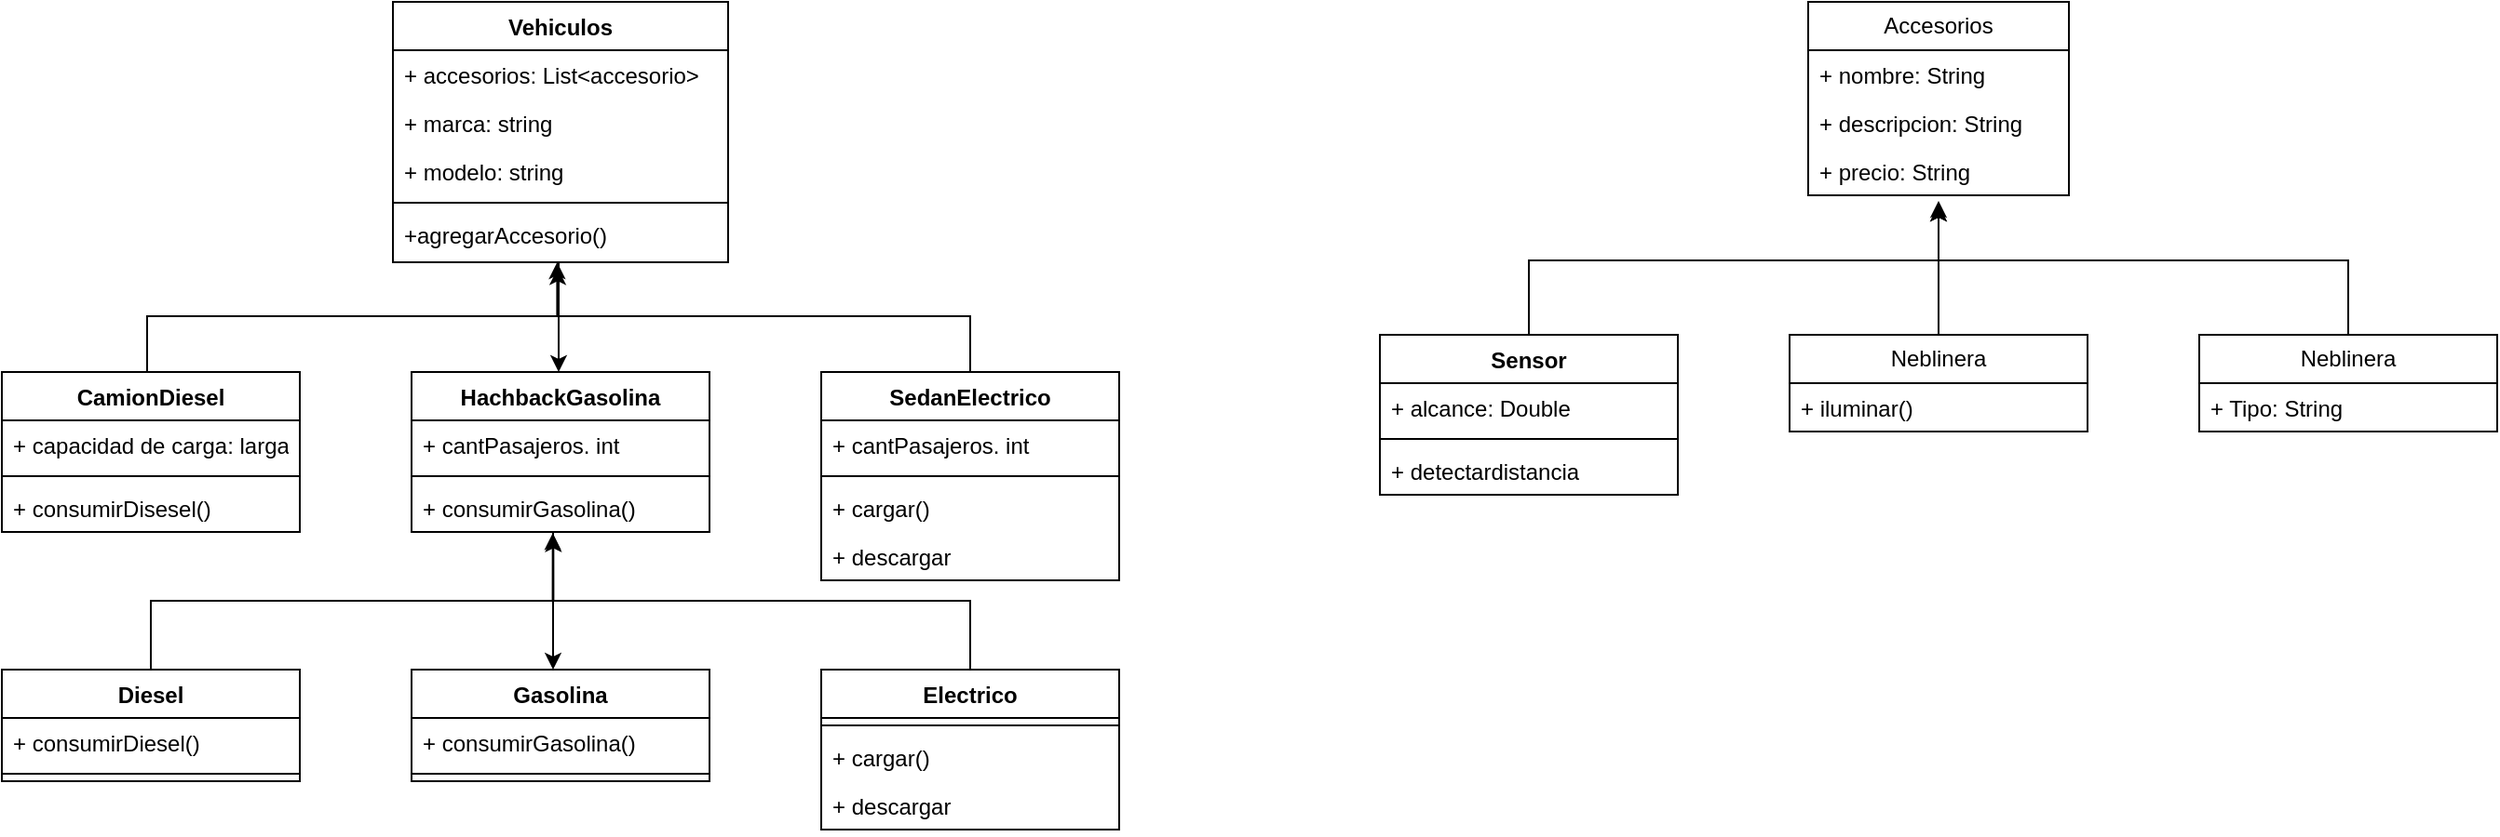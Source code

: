 <mxfile version="24.7.2" type="google">
  <diagram name="Página-1" id="wcegcstinaNNNihm9pS7">
    <mxGraphModel grid="1" page="1" gridSize="10" guides="1" tooltips="1" connect="1" arrows="1" fold="1" pageScale="1" pageWidth="827" pageHeight="1169" math="0" shadow="0">
      <root>
        <mxCell id="0" />
        <mxCell id="1" parent="0" />
        <mxCell id="s6B8HqWglUOrFI8l4i8_-64" style="edgeStyle=orthogonalEdgeStyle;rounded=0;orthogonalLoop=1;jettySize=auto;html=1;entryX=0.5;entryY=0;entryDx=0;entryDy=0;" edge="1" parent="1">
          <mxGeometry relative="1" as="geometry">
            <mxPoint x="219" y="191" as="sourcePoint" />
            <mxPoint x="219" y="250" as="targetPoint" />
          </mxGeometry>
        </mxCell>
        <mxCell id="s6B8HqWglUOrFI8l4i8_-2" value="&lt;font style=&quot;vertical-align: inherit;&quot;&gt;&lt;font style=&quot;vertical-align: inherit;&quot;&gt;Vehiculos&lt;/font&gt;&lt;/font&gt;" style="swimlane;fontStyle=1;align=center;verticalAlign=top;childLayout=stackLayout;horizontal=1;startSize=26;horizontalStack=0;resizeParent=1;resizeParentMax=0;resizeLast=0;collapsible=1;marginBottom=0;whiteSpace=wrap;html=1;" vertex="1" parent="1">
          <mxGeometry x="130" y="51" width="180" height="140" as="geometry" />
        </mxCell>
        <mxCell id="s6B8HqWglUOrFI8l4i8_-3" value="&lt;font style=&quot;vertical-align: inherit;&quot;&gt;&lt;font style=&quot;vertical-align: inherit;&quot;&gt;&lt;font style=&quot;vertical-align: inherit;&quot;&gt;&lt;font style=&quot;vertical-align: inherit;&quot;&gt;+ accesorios: List&amp;lt;accesorio&amp;gt;&lt;/font&gt;&lt;/font&gt;&lt;/font&gt;&lt;/font&gt;" style="text;strokeColor=none;fillColor=none;align=left;verticalAlign=top;spacingLeft=4;spacingRight=4;overflow=hidden;rotatable=0;points=[[0,0.5],[1,0.5]];portConstraint=eastwest;whiteSpace=wrap;html=1;" vertex="1" parent="s6B8HqWglUOrFI8l4i8_-2">
          <mxGeometry y="26" width="180" height="26" as="geometry" />
        </mxCell>
        <mxCell id="s6B8HqWglUOrFI8l4i8_-6" value="&lt;font style=&quot;vertical-align: inherit;&quot;&gt;&lt;font style=&quot;vertical-align: inherit;&quot;&gt;&lt;font style=&quot;vertical-align: inherit;&quot;&gt;&lt;font style=&quot;vertical-align: inherit;&quot;&gt;&lt;font style=&quot;vertical-align: inherit;&quot;&gt;&lt;font style=&quot;vertical-align: inherit;&quot;&gt;+ marca: string&lt;/font&gt;&lt;/font&gt;&lt;/font&gt;&lt;/font&gt;&lt;/font&gt;&lt;/font&gt;" style="text;strokeColor=none;fillColor=none;align=left;verticalAlign=top;spacingLeft=4;spacingRight=4;overflow=hidden;rotatable=0;points=[[0,0.5],[1,0.5]];portConstraint=eastwest;whiteSpace=wrap;html=1;" vertex="1" parent="s6B8HqWglUOrFI8l4i8_-2">
          <mxGeometry y="52" width="180" height="26" as="geometry" />
        </mxCell>
        <mxCell id="s6B8HqWglUOrFI8l4i8_-7" value="&lt;font style=&quot;vertical-align: inherit;&quot;&gt;&lt;font style=&quot;vertical-align: inherit;&quot;&gt;&lt;font style=&quot;vertical-align: inherit;&quot;&gt;&lt;font style=&quot;vertical-align: inherit;&quot;&gt;&lt;font style=&quot;vertical-align: inherit;&quot;&gt;&lt;font style=&quot;vertical-align: inherit;&quot;&gt;&lt;font style=&quot;vertical-align: inherit;&quot;&gt;&lt;font style=&quot;vertical-align: inherit;&quot;&gt;+ modelo: string&lt;/font&gt;&lt;/font&gt;&lt;/font&gt;&lt;/font&gt;&lt;/font&gt;&lt;/font&gt;&lt;/font&gt;&lt;/font&gt;" style="text;strokeColor=none;fillColor=none;align=left;verticalAlign=top;spacingLeft=4;spacingRight=4;overflow=hidden;rotatable=0;points=[[0,0.5],[1,0.5]];portConstraint=eastwest;whiteSpace=wrap;html=1;" vertex="1" parent="s6B8HqWglUOrFI8l4i8_-2">
          <mxGeometry y="78" width="180" height="26" as="geometry" />
        </mxCell>
        <mxCell id="s6B8HqWglUOrFI8l4i8_-4" value="" style="line;strokeWidth=1;fillColor=none;align=left;verticalAlign=middle;spacingTop=-1;spacingLeft=3;spacingRight=3;rotatable=0;labelPosition=right;points=[];portConstraint=eastwest;strokeColor=inherit;" vertex="1" parent="s6B8HqWglUOrFI8l4i8_-2">
          <mxGeometry y="104" width="180" height="8" as="geometry" />
        </mxCell>
        <mxCell id="s6B8HqWglUOrFI8l4i8_-5" value="&lt;font style=&quot;vertical-align: inherit;&quot;&gt;&lt;font style=&quot;vertical-align: inherit;&quot;&gt;&lt;font style=&quot;vertical-align: inherit;&quot;&gt;&lt;font style=&quot;vertical-align: inherit;&quot;&gt;&lt;font style=&quot;vertical-align: inherit;&quot;&gt;&lt;font style=&quot;vertical-align: inherit;&quot;&gt;+agregarAccesorio()&lt;/font&gt;&lt;/font&gt;&lt;/font&gt;&lt;/font&gt;&lt;/font&gt;&lt;/font&gt;&lt;div&gt;&lt;font style=&quot;vertical-align: inherit;&quot;&gt;&lt;font style=&quot;vertical-align: inherit;&quot;&gt;&lt;font style=&quot;vertical-align: inherit;&quot;&gt;&lt;font style=&quot;vertical-align: inherit;&quot;&gt;&lt;font style=&quot;vertical-align: inherit;&quot;&gt;&lt;font style=&quot;vertical-align: inherit;&quot;&gt;&lt;br&gt;&lt;/font&gt;&lt;/font&gt;&lt;/font&gt;&lt;/font&gt;&lt;/font&gt;&lt;/font&gt;&lt;/div&gt;&lt;div&gt;&lt;font style=&quot;vertical-align: inherit;&quot;&gt;&lt;font style=&quot;vertical-align: inherit;&quot;&gt;&lt;font style=&quot;vertical-align: inherit;&quot;&gt;&lt;font style=&quot;vertical-align: inherit;&quot;&gt;&lt;font style=&quot;vertical-align: inherit;&quot;&gt;&lt;font style=&quot;vertical-align: inherit;&quot;&gt;&lt;br&gt;&lt;/font&gt;&lt;/font&gt;&lt;/font&gt;&lt;/font&gt;&lt;/font&gt;&lt;/font&gt;&lt;/div&gt;" style="text;strokeColor=none;fillColor=none;align=left;verticalAlign=top;spacingLeft=4;spacingRight=4;overflow=hidden;rotatable=0;points=[[0,0.5],[1,0.5]];portConstraint=eastwest;whiteSpace=wrap;html=1;" vertex="1" parent="s6B8HqWglUOrFI8l4i8_-2">
          <mxGeometry y="112" width="180" height="28" as="geometry" />
        </mxCell>
        <mxCell id="s6B8HqWglUOrFI8l4i8_-8" value="&lt;font style=&quot;vertical-align: inherit;&quot;&gt;&lt;font style=&quot;vertical-align: inherit;&quot;&gt;CamionDiesel&lt;/font&gt;&lt;/font&gt;" style="swimlane;fontStyle=1;align=center;verticalAlign=top;childLayout=stackLayout;horizontal=1;startSize=26;horizontalStack=0;resizeParent=1;resizeParentMax=0;resizeLast=0;collapsible=1;marginBottom=0;whiteSpace=wrap;html=1;" vertex="1" parent="1">
          <mxGeometry x="-80" y="250" width="160" height="86" as="geometry" />
        </mxCell>
        <mxCell id="s6B8HqWglUOrFI8l4i8_-9" value="&lt;font style=&quot;vertical-align: inherit;&quot;&gt;&lt;font style=&quot;vertical-align: inherit;&quot;&gt;&lt;font style=&quot;vertical-align: inherit;&quot;&gt;&lt;font style=&quot;vertical-align: inherit;&quot;&gt;+ capacidad de carga: larga&lt;/font&gt;&lt;/font&gt;&lt;/font&gt;&lt;/font&gt;" style="text;strokeColor=none;fillColor=none;align=left;verticalAlign=top;spacingLeft=4;spacingRight=4;overflow=hidden;rotatable=0;points=[[0,0.5],[1,0.5]];portConstraint=eastwest;whiteSpace=wrap;html=1;" vertex="1" parent="s6B8HqWglUOrFI8l4i8_-8">
          <mxGeometry y="26" width="160" height="26" as="geometry" />
        </mxCell>
        <mxCell id="s6B8HqWglUOrFI8l4i8_-10" value="" style="line;strokeWidth=1;fillColor=none;align=left;verticalAlign=middle;spacingTop=-1;spacingLeft=3;spacingRight=3;rotatable=0;labelPosition=right;points=[];portConstraint=eastwest;strokeColor=inherit;" vertex="1" parent="s6B8HqWglUOrFI8l4i8_-8">
          <mxGeometry y="52" width="160" height="8" as="geometry" />
        </mxCell>
        <mxCell id="s6B8HqWglUOrFI8l4i8_-11" value="&lt;font style=&quot;vertical-align: inherit;&quot;&gt;&lt;font style=&quot;vertical-align: inherit;&quot;&gt;&lt;font style=&quot;vertical-align: inherit;&quot;&gt;&lt;font style=&quot;vertical-align: inherit;&quot;&gt;&lt;font style=&quot;vertical-align: inherit;&quot;&gt;&lt;font style=&quot;vertical-align: inherit;&quot;&gt;+ consumirDisesel()&lt;/font&gt;&lt;/font&gt;&lt;/font&gt;&lt;/font&gt;&lt;/font&gt;&lt;/font&gt;" style="text;strokeColor=none;fillColor=none;align=left;verticalAlign=top;spacingLeft=4;spacingRight=4;overflow=hidden;rotatable=0;points=[[0,0.5],[1,0.5]];portConstraint=eastwest;whiteSpace=wrap;html=1;" vertex="1" parent="s6B8HqWglUOrFI8l4i8_-8">
          <mxGeometry y="60" width="160" height="26" as="geometry" />
        </mxCell>
        <mxCell id="s6B8HqWglUOrFI8l4i8_-68" style="edgeStyle=orthogonalEdgeStyle;rounded=0;orthogonalLoop=1;jettySize=auto;html=1;entryX=0.5;entryY=0;entryDx=0;entryDy=0;" edge="1" parent="1">
          <mxGeometry relative="1" as="geometry">
            <mxPoint x="216.0" y="336.0" as="sourcePoint" />
            <mxPoint x="216.0" y="410" as="targetPoint" />
          </mxGeometry>
        </mxCell>
        <mxCell id="s6B8HqWglUOrFI8l4i8_-12" value="&lt;font style=&quot;vertical-align: inherit;&quot;&gt;&lt;font style=&quot;vertical-align: inherit;&quot;&gt;&lt;font style=&quot;vertical-align: inherit;&quot;&gt;&lt;font style=&quot;vertical-align: inherit;&quot;&gt;HachbackGasolina&lt;/font&gt;&lt;/font&gt;&lt;/font&gt;&lt;/font&gt;" style="swimlane;fontStyle=1;align=center;verticalAlign=top;childLayout=stackLayout;horizontal=1;startSize=26;horizontalStack=0;resizeParent=1;resizeParentMax=0;resizeLast=0;collapsible=1;marginBottom=0;whiteSpace=wrap;html=1;" vertex="1" parent="1">
          <mxGeometry x="140" y="250" width="160" height="86" as="geometry" />
        </mxCell>
        <mxCell id="s6B8HqWglUOrFI8l4i8_-13" value="&lt;font style=&quot;vertical-align: inherit;&quot;&gt;&lt;font style=&quot;vertical-align: inherit;&quot;&gt;+ cantPasajeros. int&lt;/font&gt;&lt;/font&gt;" style="text;strokeColor=none;fillColor=none;align=left;verticalAlign=top;spacingLeft=4;spacingRight=4;overflow=hidden;rotatable=0;points=[[0,0.5],[1,0.5]];portConstraint=eastwest;whiteSpace=wrap;html=1;" vertex="1" parent="s6B8HqWglUOrFI8l4i8_-12">
          <mxGeometry y="26" width="160" height="26" as="geometry" />
        </mxCell>
        <mxCell id="s6B8HqWglUOrFI8l4i8_-14" value="" style="line;strokeWidth=1;fillColor=none;align=left;verticalAlign=middle;spacingTop=-1;spacingLeft=3;spacingRight=3;rotatable=0;labelPosition=right;points=[];portConstraint=eastwest;strokeColor=inherit;" vertex="1" parent="s6B8HqWglUOrFI8l4i8_-12">
          <mxGeometry y="52" width="160" height="8" as="geometry" />
        </mxCell>
        <mxCell id="s6B8HqWglUOrFI8l4i8_-15" value="&lt;font style=&quot;vertical-align: inherit;&quot;&gt;&lt;font style=&quot;vertical-align: inherit;&quot;&gt;&lt;font style=&quot;vertical-align: inherit;&quot;&gt;&lt;font style=&quot;vertical-align: inherit;&quot;&gt;+ consumirGasolina()&lt;/font&gt;&lt;/font&gt;&lt;/font&gt;&lt;/font&gt;" style="text;strokeColor=none;fillColor=none;align=left;verticalAlign=top;spacingLeft=4;spacingRight=4;overflow=hidden;rotatable=0;points=[[0,0.5],[1,0.5]];portConstraint=eastwest;whiteSpace=wrap;html=1;" vertex="1" parent="s6B8HqWglUOrFI8l4i8_-12">
          <mxGeometry y="60" width="160" height="26" as="geometry" />
        </mxCell>
        <mxCell id="s6B8HqWglUOrFI8l4i8_-16" value="&lt;font style=&quot;vertical-align: inherit;&quot;&gt;&lt;font style=&quot;vertical-align: inherit;&quot;&gt;SedanElectrico&lt;/font&gt;&lt;/font&gt;" style="swimlane;fontStyle=1;align=center;verticalAlign=top;childLayout=stackLayout;horizontal=1;startSize=26;horizontalStack=0;resizeParent=1;resizeParentMax=0;resizeLast=0;collapsible=1;marginBottom=0;whiteSpace=wrap;html=1;" vertex="1" parent="1">
          <mxGeometry x="360" y="250" width="160" height="112" as="geometry" />
        </mxCell>
        <mxCell id="s6B8HqWglUOrFI8l4i8_-17" value="&lt;font style=&quot;vertical-align: inherit;&quot;&gt;&lt;font style=&quot;vertical-align: inherit;&quot;&gt;+ cantPasajeros. int&lt;/font&gt;&lt;/font&gt;" style="text;strokeColor=none;fillColor=none;align=left;verticalAlign=top;spacingLeft=4;spacingRight=4;overflow=hidden;rotatable=0;points=[[0,0.5],[1,0.5]];portConstraint=eastwest;whiteSpace=wrap;html=1;" vertex="1" parent="s6B8HqWglUOrFI8l4i8_-16">
          <mxGeometry y="26" width="160" height="26" as="geometry" />
        </mxCell>
        <mxCell id="s6B8HqWglUOrFI8l4i8_-18" value="" style="line;strokeWidth=1;fillColor=none;align=left;verticalAlign=middle;spacingTop=-1;spacingLeft=3;spacingRight=3;rotatable=0;labelPosition=right;points=[];portConstraint=eastwest;strokeColor=inherit;" vertex="1" parent="s6B8HqWglUOrFI8l4i8_-16">
          <mxGeometry y="52" width="160" height="8" as="geometry" />
        </mxCell>
        <mxCell id="s6B8HqWglUOrFI8l4i8_-19" value="&lt;font style=&quot;vertical-align: inherit;&quot;&gt;&lt;font style=&quot;vertical-align: inherit;&quot;&gt;&lt;font style=&quot;vertical-align: inherit;&quot;&gt;&lt;font style=&quot;vertical-align: inherit;&quot;&gt;&lt;font style=&quot;vertical-align: inherit;&quot;&gt;&lt;font style=&quot;vertical-align: inherit;&quot;&gt;+ cargar()&lt;/font&gt;&lt;/font&gt;&lt;/font&gt;&lt;/font&gt;&lt;/font&gt;&lt;/font&gt;" style="text;strokeColor=none;fillColor=none;align=left;verticalAlign=top;spacingLeft=4;spacingRight=4;overflow=hidden;rotatable=0;points=[[0,0.5],[1,0.5]];portConstraint=eastwest;whiteSpace=wrap;html=1;" vertex="1" parent="s6B8HqWglUOrFI8l4i8_-16">
          <mxGeometry y="60" width="160" height="26" as="geometry" />
        </mxCell>
        <mxCell id="s6B8HqWglUOrFI8l4i8_-20" value="&lt;font style=&quot;vertical-align: inherit;&quot;&gt;&lt;font style=&quot;vertical-align: inherit;&quot;&gt;&lt;font style=&quot;vertical-align: inherit;&quot;&gt;&lt;font style=&quot;vertical-align: inherit;&quot;&gt;&lt;font style=&quot;vertical-align: inherit;&quot;&gt;&lt;font style=&quot;vertical-align: inherit;&quot;&gt;&lt;font style=&quot;vertical-align: inherit;&quot;&gt;&lt;font style=&quot;vertical-align: inherit;&quot;&gt;+ descargar&lt;/font&gt;&lt;/font&gt;&lt;/font&gt;&lt;/font&gt;&lt;/font&gt;&lt;/font&gt;&lt;/font&gt;&lt;/font&gt;" style="text;strokeColor=none;fillColor=none;align=left;verticalAlign=top;spacingLeft=4;spacingRight=4;overflow=hidden;rotatable=0;points=[[0,0.5],[1,0.5]];portConstraint=eastwest;whiteSpace=wrap;html=1;" vertex="1" parent="s6B8HqWglUOrFI8l4i8_-16">
          <mxGeometry y="86" width="160" height="26" as="geometry" />
        </mxCell>
        <mxCell id="s6B8HqWglUOrFI8l4i8_-30" value="&lt;font style=&quot;vertical-align: inherit;&quot;&gt;&lt;font style=&quot;vertical-align: inherit;&quot;&gt;Diesel&lt;/font&gt;&lt;/font&gt;" style="swimlane;fontStyle=1;align=center;verticalAlign=top;childLayout=stackLayout;horizontal=1;startSize=26;horizontalStack=0;resizeParent=1;resizeParentMax=0;resizeLast=0;collapsible=1;marginBottom=0;whiteSpace=wrap;html=1;" vertex="1" parent="1">
          <mxGeometry x="-80" y="410" width="160" height="60" as="geometry" />
        </mxCell>
        <mxCell id="s6B8HqWglUOrFI8l4i8_-31" value="&lt;font style=&quot;vertical-align: inherit;&quot;&gt;&lt;font style=&quot;vertical-align: inherit;&quot;&gt;+ consumirDiesel()&lt;/font&gt;&lt;/font&gt;" style="text;strokeColor=none;fillColor=none;align=left;verticalAlign=top;spacingLeft=4;spacingRight=4;overflow=hidden;rotatable=0;points=[[0,0.5],[1,0.5]];portConstraint=eastwest;whiteSpace=wrap;html=1;" vertex="1" parent="s6B8HqWglUOrFI8l4i8_-30">
          <mxGeometry y="26" width="160" height="26" as="geometry" />
        </mxCell>
        <mxCell id="s6B8HqWglUOrFI8l4i8_-32" value="" style="line;strokeWidth=1;fillColor=none;align=left;verticalAlign=middle;spacingTop=-1;spacingLeft=3;spacingRight=3;rotatable=0;labelPosition=right;points=[];portConstraint=eastwest;strokeColor=inherit;" vertex="1" parent="s6B8HqWglUOrFI8l4i8_-30">
          <mxGeometry y="52" width="160" height="8" as="geometry" />
        </mxCell>
        <mxCell id="s6B8HqWglUOrFI8l4i8_-35" value="&lt;font style=&quot;vertical-align: inherit;&quot;&gt;&lt;font style=&quot;vertical-align: inherit;&quot;&gt;Gasolina&lt;/font&gt;&lt;/font&gt;" style="swimlane;fontStyle=1;align=center;verticalAlign=top;childLayout=stackLayout;horizontal=1;startSize=26;horizontalStack=0;resizeParent=1;resizeParentMax=0;resizeLast=0;collapsible=1;marginBottom=0;whiteSpace=wrap;html=1;" vertex="1" parent="1">
          <mxGeometry x="140" y="410" width="160" height="60" as="geometry" />
        </mxCell>
        <mxCell id="s6B8HqWglUOrFI8l4i8_-36" value="&lt;font style=&quot;vertical-align: inherit;&quot;&gt;&lt;font style=&quot;vertical-align: inherit;&quot;&gt;+ consumirGasolina()&lt;/font&gt;&lt;/font&gt;" style="text;strokeColor=none;fillColor=none;align=left;verticalAlign=top;spacingLeft=4;spacingRight=4;overflow=hidden;rotatable=0;points=[[0,0.5],[1,0.5]];portConstraint=eastwest;whiteSpace=wrap;html=1;" vertex="1" parent="s6B8HqWglUOrFI8l4i8_-35">
          <mxGeometry y="26" width="160" height="26" as="geometry" />
        </mxCell>
        <mxCell id="s6B8HqWglUOrFI8l4i8_-37" value="" style="line;strokeWidth=1;fillColor=none;align=left;verticalAlign=middle;spacingTop=-1;spacingLeft=3;spacingRight=3;rotatable=0;labelPosition=right;points=[];portConstraint=eastwest;strokeColor=inherit;" vertex="1" parent="s6B8HqWglUOrFI8l4i8_-35">
          <mxGeometry y="52" width="160" height="8" as="geometry" />
        </mxCell>
        <mxCell id="s6B8HqWglUOrFI8l4i8_-42" value="&lt;font style=&quot;vertical-align: inherit;&quot;&gt;&lt;font style=&quot;vertical-align: inherit;&quot;&gt;Electrico&lt;/font&gt;&lt;/font&gt;" style="swimlane;fontStyle=1;align=center;verticalAlign=top;childLayout=stackLayout;horizontal=1;startSize=26;horizontalStack=0;resizeParent=1;resizeParentMax=0;resizeLast=0;collapsible=1;marginBottom=0;whiteSpace=wrap;html=1;" vertex="1" parent="1">
          <mxGeometry x="360" y="410" width="160" height="86" as="geometry" />
        </mxCell>
        <mxCell id="s6B8HqWglUOrFI8l4i8_-44" value="" style="line;strokeWidth=1;fillColor=none;align=left;verticalAlign=middle;spacingTop=-1;spacingLeft=3;spacingRight=3;rotatable=0;labelPosition=right;points=[];portConstraint=eastwest;strokeColor=inherit;" vertex="1" parent="s6B8HqWglUOrFI8l4i8_-42">
          <mxGeometry y="26" width="160" height="8" as="geometry" />
        </mxCell>
        <mxCell id="s6B8HqWglUOrFI8l4i8_-45" value="&lt;font style=&quot;vertical-align: inherit;&quot;&gt;&lt;font style=&quot;vertical-align: inherit;&quot;&gt;&lt;font style=&quot;vertical-align: inherit;&quot;&gt;&lt;font style=&quot;vertical-align: inherit;&quot;&gt;&lt;font style=&quot;vertical-align: inherit;&quot;&gt;&lt;font style=&quot;vertical-align: inherit;&quot;&gt;+ cargar()&lt;/font&gt;&lt;/font&gt;&lt;/font&gt;&lt;/font&gt;&lt;/font&gt;&lt;/font&gt;" style="text;strokeColor=none;fillColor=none;align=left;verticalAlign=top;spacingLeft=4;spacingRight=4;overflow=hidden;rotatable=0;points=[[0,0.5],[1,0.5]];portConstraint=eastwest;whiteSpace=wrap;html=1;" vertex="1" parent="s6B8HqWglUOrFI8l4i8_-42">
          <mxGeometry y="34" width="160" height="26" as="geometry" />
        </mxCell>
        <mxCell id="s6B8HqWglUOrFI8l4i8_-46" value="&lt;font style=&quot;vertical-align: inherit;&quot;&gt;&lt;font style=&quot;vertical-align: inherit;&quot;&gt;&lt;font style=&quot;vertical-align: inherit;&quot;&gt;&lt;font style=&quot;vertical-align: inherit;&quot;&gt;&lt;font style=&quot;vertical-align: inherit;&quot;&gt;&lt;font style=&quot;vertical-align: inherit;&quot;&gt;&lt;font style=&quot;vertical-align: inherit;&quot;&gt;&lt;font style=&quot;vertical-align: inherit;&quot;&gt;+ descargar&lt;/font&gt;&lt;/font&gt;&lt;/font&gt;&lt;/font&gt;&lt;/font&gt;&lt;/font&gt;&lt;/font&gt;&lt;/font&gt;" style="text;strokeColor=none;fillColor=none;align=left;verticalAlign=top;spacingLeft=4;spacingRight=4;overflow=hidden;rotatable=0;points=[[0,0.5],[1,0.5]];portConstraint=eastwest;whiteSpace=wrap;html=1;" vertex="1" parent="s6B8HqWglUOrFI8l4i8_-42">
          <mxGeometry y="60" width="160" height="26" as="geometry" />
        </mxCell>
        <mxCell id="s6B8HqWglUOrFI8l4i8_-58" style="edgeStyle=orthogonalEdgeStyle;rounded=0;orthogonalLoop=1;jettySize=auto;html=1;entryX=0.503;entryY=1.114;entryDx=0;entryDy=0;entryPerimeter=0;" edge="1" parent="1">
          <mxGeometry relative="1" as="geometry">
            <mxPoint x="-2" y="250" as="sourcePoint" />
            <mxPoint x="218.54" y="194.192" as="targetPoint" />
            <Array as="points">
              <mxPoint x="-2" y="220" />
              <mxPoint x="219" y="220" />
            </Array>
          </mxGeometry>
        </mxCell>
        <mxCell id="s6B8HqWglUOrFI8l4i8_-59" style="edgeStyle=orthogonalEdgeStyle;rounded=0;orthogonalLoop=1;jettySize=auto;html=1;entryX=0.49;entryY=1;entryDx=0;entryDy=0;entryPerimeter=0;" edge="1" parent="1" source="s6B8HqWglUOrFI8l4i8_-16" target="s6B8HqWglUOrFI8l4i8_-5">
          <mxGeometry relative="1" as="geometry">
            <Array as="points">
              <mxPoint x="440" y="220" />
              <mxPoint x="218" y="220" />
            </Array>
          </mxGeometry>
        </mxCell>
        <mxCell id="s6B8HqWglUOrFI8l4i8_-65" style="edgeStyle=orthogonalEdgeStyle;rounded=0;orthogonalLoop=1;jettySize=auto;html=1;entryX=0.474;entryY=1.023;entryDx=0;entryDy=0;entryPerimeter=0;" edge="1" parent="1" source="s6B8HqWglUOrFI8l4i8_-30" target="s6B8HqWglUOrFI8l4i8_-15">
          <mxGeometry relative="1" as="geometry" />
        </mxCell>
        <mxCell id="s6B8HqWglUOrFI8l4i8_-67" style="edgeStyle=orthogonalEdgeStyle;rounded=0;orthogonalLoop=1;jettySize=auto;html=1;entryX=0.476;entryY=1.069;entryDx=0;entryDy=0;entryPerimeter=0;" edge="1" parent="1" target="s6B8HqWglUOrFI8l4i8_-15">
          <mxGeometry relative="1" as="geometry">
            <mxPoint x="440" y="410" as="sourcePoint" />
            <mxPoint x="215.44" y="341.99" as="targetPoint" />
            <Array as="points">
              <mxPoint x="440" y="373" />
              <mxPoint x="216" y="373" />
            </Array>
          </mxGeometry>
        </mxCell>
        <mxCell id="s6B8HqWglUOrFI8l4i8_-69" value="Accesorios" style="swimlane;fontStyle=0;childLayout=stackLayout;horizontal=1;startSize=26;fillColor=none;horizontalStack=0;resizeParent=1;resizeParentMax=0;resizeLast=0;collapsible=1;marginBottom=0;whiteSpace=wrap;html=1;" vertex="1" parent="1">
          <mxGeometry x="890" y="51" width="140" height="104" as="geometry" />
        </mxCell>
        <mxCell id="s6B8HqWglUOrFI8l4i8_-70" value="+ nombre: String" style="text;strokeColor=none;fillColor=none;align=left;verticalAlign=top;spacingLeft=4;spacingRight=4;overflow=hidden;rotatable=0;points=[[0,0.5],[1,0.5]];portConstraint=eastwest;whiteSpace=wrap;html=1;" vertex="1" parent="s6B8HqWglUOrFI8l4i8_-69">
          <mxGeometry y="26" width="140" height="26" as="geometry" />
        </mxCell>
        <mxCell id="s6B8HqWglUOrFI8l4i8_-71" value="+ descripcion: String" style="text;strokeColor=none;fillColor=none;align=left;verticalAlign=top;spacingLeft=4;spacingRight=4;overflow=hidden;rotatable=0;points=[[0,0.5],[1,0.5]];portConstraint=eastwest;whiteSpace=wrap;html=1;" vertex="1" parent="s6B8HqWglUOrFI8l4i8_-69">
          <mxGeometry y="52" width="140" height="26" as="geometry" />
        </mxCell>
        <mxCell id="s6B8HqWglUOrFI8l4i8_-72" value="+ precio: String" style="text;strokeColor=none;fillColor=none;align=left;verticalAlign=top;spacingLeft=4;spacingRight=4;overflow=hidden;rotatable=0;points=[[0,0.5],[1,0.5]];portConstraint=eastwest;whiteSpace=wrap;html=1;" vertex="1" parent="s6B8HqWglUOrFI8l4i8_-69">
          <mxGeometry y="78" width="140" height="26" as="geometry" />
        </mxCell>
        <mxCell id="s6B8HqWglUOrFI8l4i8_-73" value="Sensor" style="swimlane;fontStyle=1;align=center;verticalAlign=top;childLayout=stackLayout;horizontal=1;startSize=26;horizontalStack=0;resizeParent=1;resizeParentMax=0;resizeLast=0;collapsible=1;marginBottom=0;whiteSpace=wrap;html=1;" vertex="1" parent="1">
          <mxGeometry x="660" y="230" width="160" height="86" as="geometry" />
        </mxCell>
        <mxCell id="s6B8HqWglUOrFI8l4i8_-74" value="+ alcance: Double" style="text;strokeColor=none;fillColor=none;align=left;verticalAlign=top;spacingLeft=4;spacingRight=4;overflow=hidden;rotatable=0;points=[[0,0.5],[1,0.5]];portConstraint=eastwest;whiteSpace=wrap;html=1;" vertex="1" parent="s6B8HqWglUOrFI8l4i8_-73">
          <mxGeometry y="26" width="160" height="26" as="geometry" />
        </mxCell>
        <mxCell id="s6B8HqWglUOrFI8l4i8_-75" value="" style="line;strokeWidth=1;fillColor=none;align=left;verticalAlign=middle;spacingTop=-1;spacingLeft=3;spacingRight=3;rotatable=0;labelPosition=right;points=[];portConstraint=eastwest;strokeColor=inherit;" vertex="1" parent="s6B8HqWglUOrFI8l4i8_-73">
          <mxGeometry y="52" width="160" height="8" as="geometry" />
        </mxCell>
        <mxCell id="s6B8HqWglUOrFI8l4i8_-76" value="+ detectardistancia" style="text;strokeColor=none;fillColor=none;align=left;verticalAlign=top;spacingLeft=4;spacingRight=4;overflow=hidden;rotatable=0;points=[[0,0.5],[1,0.5]];portConstraint=eastwest;whiteSpace=wrap;html=1;" vertex="1" parent="s6B8HqWglUOrFI8l4i8_-73">
          <mxGeometry y="60" width="160" height="26" as="geometry" />
        </mxCell>
        <mxCell id="s6B8HqWglUOrFI8l4i8_-86" style="edgeStyle=orthogonalEdgeStyle;rounded=0;orthogonalLoop=1;jettySize=auto;html=1;" edge="1" parent="1" source="s6B8HqWglUOrFI8l4i8_-78">
          <mxGeometry relative="1" as="geometry">
            <mxPoint x="960" y="160" as="targetPoint" />
          </mxGeometry>
        </mxCell>
        <mxCell id="s6B8HqWglUOrFI8l4i8_-78" value="Neblinera" style="swimlane;fontStyle=0;childLayout=stackLayout;horizontal=1;startSize=26;fillColor=none;horizontalStack=0;resizeParent=1;resizeParentMax=0;resizeLast=0;collapsible=1;marginBottom=0;whiteSpace=wrap;html=1;" vertex="1" parent="1">
          <mxGeometry x="880" y="230" width="160" height="52" as="geometry" />
        </mxCell>
        <mxCell id="s6B8HqWglUOrFI8l4i8_-79" value="+ iluminar()" style="text;strokeColor=none;fillColor=none;align=left;verticalAlign=top;spacingLeft=4;spacingRight=4;overflow=hidden;rotatable=0;points=[[0,0.5],[1,0.5]];portConstraint=eastwest;whiteSpace=wrap;html=1;" vertex="1" parent="s6B8HqWglUOrFI8l4i8_-78">
          <mxGeometry y="26" width="160" height="26" as="geometry" />
        </mxCell>
        <mxCell id="s6B8HqWglUOrFI8l4i8_-82" value="Neblinera" style="swimlane;fontStyle=0;childLayout=stackLayout;horizontal=1;startSize=26;fillColor=none;horizontalStack=0;resizeParent=1;resizeParentMax=0;resizeLast=0;collapsible=1;marginBottom=0;whiteSpace=wrap;html=1;" vertex="1" parent="1">
          <mxGeometry x="1100" y="230" width="160" height="52" as="geometry" />
        </mxCell>
        <mxCell id="s6B8HqWglUOrFI8l4i8_-83" value="+ Tipo: String" style="text;strokeColor=none;fillColor=none;align=left;verticalAlign=top;spacingLeft=4;spacingRight=4;overflow=hidden;rotatable=0;points=[[0,0.5],[1,0.5]];portConstraint=eastwest;whiteSpace=wrap;html=1;" vertex="1" parent="s6B8HqWglUOrFI8l4i8_-82">
          <mxGeometry y="26" width="160" height="26" as="geometry" />
        </mxCell>
        <mxCell id="s6B8HqWglUOrFI8l4i8_-84" style="edgeStyle=orthogonalEdgeStyle;rounded=0;orthogonalLoop=1;jettySize=auto;html=1;entryX=0.5;entryY=1.115;entryDx=0;entryDy=0;entryPerimeter=0;" edge="1" parent="1" source="s6B8HqWglUOrFI8l4i8_-73" target="s6B8HqWglUOrFI8l4i8_-72">
          <mxGeometry relative="1" as="geometry">
            <Array as="points">
              <mxPoint x="740" y="190" />
              <mxPoint x="960" y="190" />
            </Array>
          </mxGeometry>
        </mxCell>
        <mxCell id="s6B8HqWglUOrFI8l4i8_-85" style="edgeStyle=orthogonalEdgeStyle;rounded=0;orthogonalLoop=1;jettySize=auto;html=1;entryX=0.5;entryY=1.192;entryDx=0;entryDy=0;entryPerimeter=0;" edge="1" parent="1" source="s6B8HqWglUOrFI8l4i8_-82" target="s6B8HqWglUOrFI8l4i8_-72">
          <mxGeometry relative="1" as="geometry">
            <Array as="points">
              <mxPoint x="1180" y="190" />
              <mxPoint x="960" y="190" />
            </Array>
          </mxGeometry>
        </mxCell>
      </root>
    </mxGraphModel>
  </diagram>
</mxfile>
